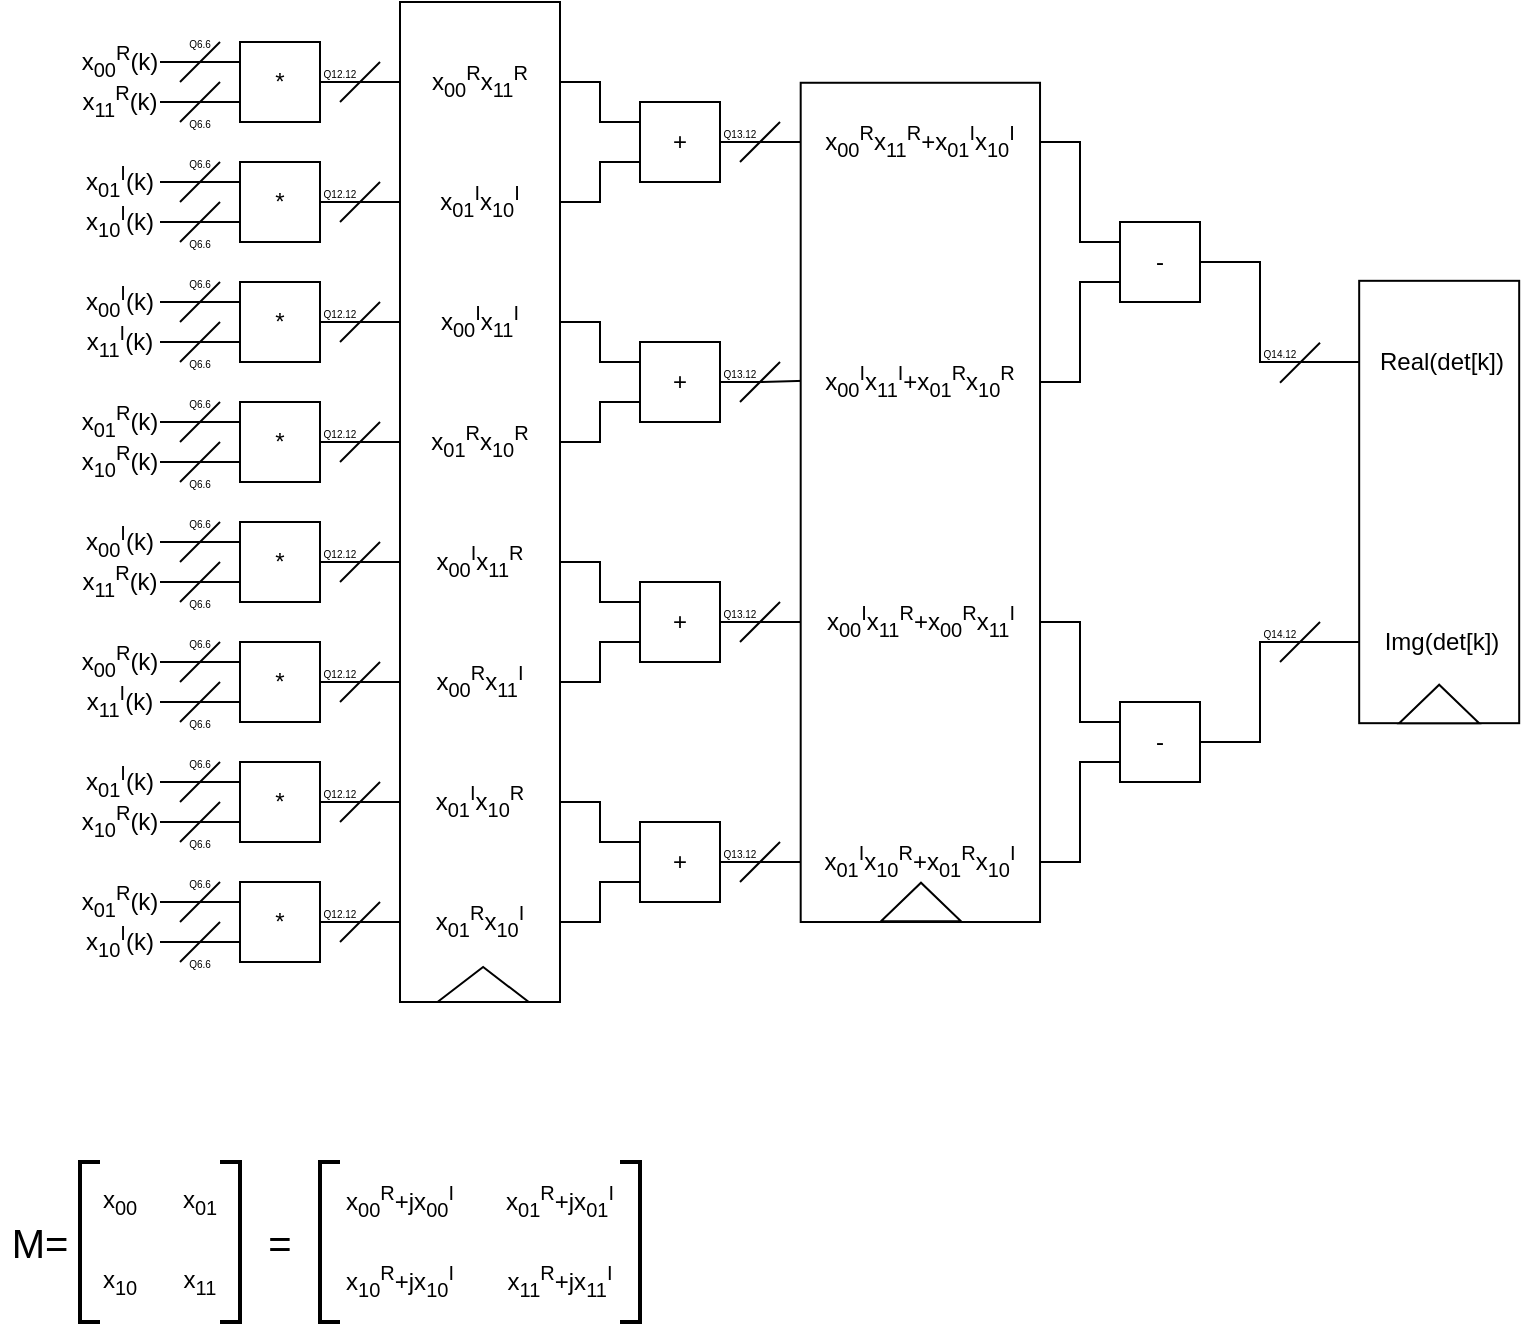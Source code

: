 <mxfile version="24.7.17">
  <diagram name="Page-1" id="VPvtaMNpJZhvRJrZJaOK">
    <mxGraphModel dx="493" dy="278" grid="1" gridSize="10" guides="1" tooltips="1" connect="1" arrows="1" fold="1" page="1" pageScale="1" pageWidth="850" pageHeight="1100" math="0" shadow="0">
      <root>
        <mxCell id="0" />
        <mxCell id="1" parent="0" />
        <mxCell id="rDomsemBt22BLF_l0Lk8-1" value="" style="rounded=0;whiteSpace=wrap;html=1;rotation=90;" vertex="1" parent="1">
          <mxGeometry x="110" y="270" width="500" height="80" as="geometry" />
        </mxCell>
        <mxCell id="rDomsemBt22BLF_l0Lk8-19" style="edgeStyle=orthogonalEdgeStyle;rounded=0;orthogonalLoop=1;jettySize=auto;html=1;endArrow=none;endFill=0;" edge="1" parent="1" source="rDomsemBt22BLF_l0Lk8-2">
          <mxGeometry relative="1" as="geometry">
            <mxPoint x="320" y="100" as="targetPoint" />
          </mxGeometry>
        </mxCell>
        <mxCell id="rDomsemBt22BLF_l0Lk8-2" value="*" style="rounded=0;whiteSpace=wrap;html=1;" vertex="1" parent="1">
          <mxGeometry x="240" y="80" width="40" height="40" as="geometry" />
        </mxCell>
        <mxCell id="rDomsemBt22BLF_l0Lk8-17" style="edgeStyle=orthogonalEdgeStyle;rounded=0;orthogonalLoop=1;jettySize=auto;html=1;endArrow=none;endFill=0;" edge="1" parent="1" source="rDomsemBt22BLF_l0Lk8-3">
          <mxGeometry relative="1" as="geometry">
            <mxPoint x="320" y="160" as="targetPoint" />
          </mxGeometry>
        </mxCell>
        <mxCell id="rDomsemBt22BLF_l0Lk8-3" value="*" style="rounded=0;whiteSpace=wrap;html=1;" vertex="1" parent="1">
          <mxGeometry x="240" y="140" width="40" height="40" as="geometry" />
        </mxCell>
        <mxCell id="rDomsemBt22BLF_l0Lk8-4" value="*" style="rounded=0;whiteSpace=wrap;html=1;" vertex="1" parent="1">
          <mxGeometry x="240" y="200" width="40" height="40" as="geometry" />
        </mxCell>
        <mxCell id="rDomsemBt22BLF_l0Lk8-15" style="edgeStyle=orthogonalEdgeStyle;rounded=0;orthogonalLoop=1;jettySize=auto;html=1;endArrow=none;endFill=0;" edge="1" parent="1" source="rDomsemBt22BLF_l0Lk8-5">
          <mxGeometry relative="1" as="geometry">
            <mxPoint x="320" y="280" as="targetPoint" />
          </mxGeometry>
        </mxCell>
        <mxCell id="rDomsemBt22BLF_l0Lk8-5" value="*" style="rounded=0;whiteSpace=wrap;html=1;" vertex="1" parent="1">
          <mxGeometry x="240" y="260" width="40" height="40" as="geometry" />
        </mxCell>
        <mxCell id="rDomsemBt22BLF_l0Lk8-14" style="edgeStyle=orthogonalEdgeStyle;rounded=0;orthogonalLoop=1;jettySize=auto;html=1;endArrow=none;endFill=0;" edge="1" parent="1" source="rDomsemBt22BLF_l0Lk8-6">
          <mxGeometry relative="1" as="geometry">
            <mxPoint x="320" y="340" as="targetPoint" />
          </mxGeometry>
        </mxCell>
        <mxCell id="rDomsemBt22BLF_l0Lk8-6" value="*" style="rounded=0;whiteSpace=wrap;html=1;" vertex="1" parent="1">
          <mxGeometry x="240" y="320" width="40" height="40" as="geometry" />
        </mxCell>
        <mxCell id="rDomsemBt22BLF_l0Lk8-13" style="edgeStyle=orthogonalEdgeStyle;rounded=0;orthogonalLoop=1;jettySize=auto;html=1;endArrow=none;endFill=0;" edge="1" parent="1" source="rDomsemBt22BLF_l0Lk8-7">
          <mxGeometry relative="1" as="geometry">
            <mxPoint x="320" y="400" as="targetPoint" />
          </mxGeometry>
        </mxCell>
        <mxCell id="rDomsemBt22BLF_l0Lk8-7" value="*" style="rounded=0;whiteSpace=wrap;html=1;" vertex="1" parent="1">
          <mxGeometry x="240" y="380" width="40" height="40" as="geometry" />
        </mxCell>
        <mxCell id="rDomsemBt22BLF_l0Lk8-12" style="edgeStyle=orthogonalEdgeStyle;rounded=0;orthogonalLoop=1;jettySize=auto;html=1;endArrow=none;endFill=0;" edge="1" parent="1" source="rDomsemBt22BLF_l0Lk8-8">
          <mxGeometry relative="1" as="geometry">
            <mxPoint x="320" y="460" as="targetPoint" />
          </mxGeometry>
        </mxCell>
        <mxCell id="rDomsemBt22BLF_l0Lk8-8" value="*" style="rounded=0;whiteSpace=wrap;html=1;" vertex="1" parent="1">
          <mxGeometry x="240" y="440" width="40" height="40" as="geometry" />
        </mxCell>
        <mxCell id="rDomsemBt22BLF_l0Lk8-11" style="edgeStyle=orthogonalEdgeStyle;rounded=0;orthogonalLoop=1;jettySize=auto;html=1;endArrow=none;endFill=0;" edge="1" parent="1" source="rDomsemBt22BLF_l0Lk8-9">
          <mxGeometry relative="1" as="geometry">
            <mxPoint x="320" y="520" as="targetPoint" />
          </mxGeometry>
        </mxCell>
        <mxCell id="rDomsemBt22BLF_l0Lk8-9" value="*" style="rounded=0;whiteSpace=wrap;html=1;" vertex="1" parent="1">
          <mxGeometry x="240" y="500" width="40" height="40" as="geometry" />
        </mxCell>
        <mxCell id="rDomsemBt22BLF_l0Lk8-10" value="" style="triangle;whiteSpace=wrap;html=1;rotation=-90;" vertex="1" parent="1">
          <mxGeometry x="352.81" y="528.45" width="17.5" height="45.62" as="geometry" />
        </mxCell>
        <mxCell id="rDomsemBt22BLF_l0Lk8-16" style="edgeStyle=orthogonalEdgeStyle;rounded=0;orthogonalLoop=1;jettySize=auto;html=1;endArrow=none;endFill=0;" edge="1" parent="1" source="rDomsemBt22BLF_l0Lk8-4">
          <mxGeometry relative="1" as="geometry">
            <mxPoint x="320" y="220" as="targetPoint" />
          </mxGeometry>
        </mxCell>
        <mxCell id="rDomsemBt22BLF_l0Lk8-20" value="&lt;font style=&quot;font-size: 20px;&quot;&gt;M=&lt;/font&gt;" style="text;html=1;align=center;verticalAlign=middle;whiteSpace=wrap;rounded=0;" vertex="1" parent="1">
          <mxGeometry x="120" y="660" width="40" height="40" as="geometry" />
        </mxCell>
        <mxCell id="rDomsemBt22BLF_l0Lk8-21" value="" style="strokeWidth=2;html=1;shape=mxgraph.flowchart.annotation_1;align=left;pointerEvents=1;" vertex="1" parent="1">
          <mxGeometry x="160" y="640" width="10" height="80" as="geometry" />
        </mxCell>
        <mxCell id="rDomsemBt22BLF_l0Lk8-23" value="" style="strokeWidth=2;html=1;shape=mxgraph.flowchart.annotation_1;align=left;pointerEvents=1;rotation=-180;" vertex="1" parent="1">
          <mxGeometry x="230" y="640" width="10" height="80" as="geometry" />
        </mxCell>
        <mxCell id="rDomsemBt22BLF_l0Lk8-24" value="x&lt;sub&gt;00&lt;/sub&gt;" style="text;html=1;align=center;verticalAlign=middle;whiteSpace=wrap;rounded=0;" vertex="1" parent="1">
          <mxGeometry x="160" y="640" width="40" height="40" as="geometry" />
        </mxCell>
        <mxCell id="rDomsemBt22BLF_l0Lk8-25" value="x&lt;sub&gt;01&lt;/sub&gt;" style="text;html=1;align=center;verticalAlign=middle;whiteSpace=wrap;rounded=0;" vertex="1" parent="1">
          <mxGeometry x="200" y="640" width="40" height="40" as="geometry" />
        </mxCell>
        <mxCell id="rDomsemBt22BLF_l0Lk8-26" value="x&lt;sub&gt;10&lt;/sub&gt;" style="text;html=1;align=center;verticalAlign=middle;whiteSpace=wrap;rounded=0;" vertex="1" parent="1">
          <mxGeometry x="160" y="680" width="40" height="40" as="geometry" />
        </mxCell>
        <mxCell id="rDomsemBt22BLF_l0Lk8-27" value="x&lt;sub&gt;11&lt;/sub&gt;" style="text;html=1;align=center;verticalAlign=middle;whiteSpace=wrap;rounded=0;" vertex="1" parent="1">
          <mxGeometry x="200" y="680" width="40" height="40" as="geometry" />
        </mxCell>
        <mxCell id="rDomsemBt22BLF_l0Lk8-28" value="&lt;font style=&quot;font-size: 20px;&quot;&gt;=&lt;/font&gt;" style="text;html=1;align=center;verticalAlign=middle;whiteSpace=wrap;rounded=0;" vertex="1" parent="1">
          <mxGeometry x="240" y="660" width="40" height="40" as="geometry" />
        </mxCell>
        <mxCell id="rDomsemBt22BLF_l0Lk8-29" value="" style="strokeWidth=2;html=1;shape=mxgraph.flowchart.annotation_1;align=left;pointerEvents=1;" vertex="1" parent="1">
          <mxGeometry x="280" y="640" width="10" height="80" as="geometry" />
        </mxCell>
        <mxCell id="rDomsemBt22BLF_l0Lk8-30" value="x&lt;sub&gt;00&lt;/sub&gt;&lt;sup&gt;R&lt;/sup&gt;+jx&lt;sub&gt;00&lt;/sub&gt;&lt;sup&gt;I&lt;/sup&gt;" style="text;html=1;align=center;verticalAlign=middle;whiteSpace=wrap;rounded=0;" vertex="1" parent="1">
          <mxGeometry x="280" y="640" width="80" height="40" as="geometry" />
        </mxCell>
        <mxCell id="rDomsemBt22BLF_l0Lk8-31" value="x&lt;sub&gt;10&lt;/sub&gt;&lt;sup&gt;R&lt;/sup&gt;+jx&lt;sub&gt;10&lt;/sub&gt;&lt;sup&gt;I&lt;/sup&gt;" style="text;html=1;align=center;verticalAlign=middle;whiteSpace=wrap;rounded=0;" vertex="1" parent="1">
          <mxGeometry x="280" y="680" width="80" height="40" as="geometry" />
        </mxCell>
        <mxCell id="rDomsemBt22BLF_l0Lk8-32" value="&lt;div&gt;x&lt;sub&gt;01&lt;/sub&gt;&lt;sup&gt;R&lt;/sup&gt;+jx&lt;sub&gt;01&lt;/sub&gt;&lt;sup&gt;I&lt;/sup&gt;&lt;/div&gt;" style="text;html=1;align=center;verticalAlign=middle;whiteSpace=wrap;rounded=0;" vertex="1" parent="1">
          <mxGeometry x="360" y="640" width="80" height="40" as="geometry" />
        </mxCell>
        <mxCell id="rDomsemBt22BLF_l0Lk8-33" value="x&lt;sub&gt;11&lt;/sub&gt;&lt;sup&gt;R&lt;/sup&gt;+jx&lt;sub&gt;11&lt;/sub&gt;&lt;sup&gt;I&lt;/sup&gt;" style="text;html=1;align=center;verticalAlign=middle;whiteSpace=wrap;rounded=0;" vertex="1" parent="1">
          <mxGeometry x="360" y="680" width="80" height="40" as="geometry" />
        </mxCell>
        <mxCell id="rDomsemBt22BLF_l0Lk8-34" value="" style="strokeWidth=2;html=1;shape=mxgraph.flowchart.annotation_1;align=left;pointerEvents=1;rotation=-180;" vertex="1" parent="1">
          <mxGeometry x="430" y="640" width="10" height="80" as="geometry" />
        </mxCell>
        <mxCell id="rDomsemBt22BLF_l0Lk8-41" style="edgeStyle=orthogonalEdgeStyle;rounded=0;orthogonalLoop=1;jettySize=auto;html=1;entryX=0;entryY=0.25;entryDx=0;entryDy=0;endArrow=none;endFill=0;" edge="1" parent="1" source="rDomsemBt22BLF_l0Lk8-37" target="rDomsemBt22BLF_l0Lk8-2">
          <mxGeometry relative="1" as="geometry" />
        </mxCell>
        <mxCell id="rDomsemBt22BLF_l0Lk8-37" value="x&lt;sub&gt;00&lt;/sub&gt;&lt;sup&gt;R&lt;/sup&gt;(k)" style="text;html=1;align=center;verticalAlign=middle;whiteSpace=wrap;rounded=0;" vertex="1" parent="1">
          <mxGeometry x="160" y="80" width="40" height="20" as="geometry" />
        </mxCell>
        <mxCell id="rDomsemBt22BLF_l0Lk8-43" style="edgeStyle=orthogonalEdgeStyle;rounded=0;orthogonalLoop=1;jettySize=auto;html=1;entryX=0;entryY=0.25;entryDx=0;entryDy=0;endArrow=none;endFill=0;" edge="1" parent="1" source="rDomsemBt22BLF_l0Lk8-38" target="rDomsemBt22BLF_l0Lk8-3">
          <mxGeometry relative="1" as="geometry" />
        </mxCell>
        <mxCell id="rDomsemBt22BLF_l0Lk8-38" value="x&lt;sub&gt;01&lt;/sub&gt;&lt;sup&gt;I&lt;/sup&gt;(k)" style="text;html=1;align=center;verticalAlign=middle;whiteSpace=wrap;rounded=0;" vertex="1" parent="1">
          <mxGeometry x="160" y="140" width="40" height="20" as="geometry" />
        </mxCell>
        <mxCell id="rDomsemBt22BLF_l0Lk8-42" style="edgeStyle=orthogonalEdgeStyle;rounded=0;orthogonalLoop=1;jettySize=auto;html=1;entryX=0;entryY=0.75;entryDx=0;entryDy=0;endArrow=none;endFill=0;" edge="1" parent="1" source="rDomsemBt22BLF_l0Lk8-39" target="rDomsemBt22BLF_l0Lk8-2">
          <mxGeometry relative="1" as="geometry" />
        </mxCell>
        <mxCell id="rDomsemBt22BLF_l0Lk8-39" value="x&lt;sub&gt;11&lt;/sub&gt;&lt;sup&gt;R&lt;/sup&gt;(k)" style="text;html=1;align=center;verticalAlign=middle;whiteSpace=wrap;rounded=0;" vertex="1" parent="1">
          <mxGeometry x="160" y="100" width="40" height="20" as="geometry" />
        </mxCell>
        <mxCell id="rDomsemBt22BLF_l0Lk8-44" style="edgeStyle=orthogonalEdgeStyle;rounded=0;orthogonalLoop=1;jettySize=auto;html=1;entryX=0;entryY=0.75;entryDx=0;entryDy=0;endArrow=none;endFill=0;" edge="1" parent="1" source="rDomsemBt22BLF_l0Lk8-40" target="rDomsemBt22BLF_l0Lk8-3">
          <mxGeometry relative="1" as="geometry" />
        </mxCell>
        <mxCell id="rDomsemBt22BLF_l0Lk8-40" value="x&lt;sub&gt;10&lt;/sub&gt;&lt;sup&gt;I&lt;/sup&gt;(k)" style="text;html=1;align=center;verticalAlign=middle;whiteSpace=wrap;rounded=0;" vertex="1" parent="1">
          <mxGeometry x="160" y="160" width="40" height="20" as="geometry" />
        </mxCell>
        <mxCell id="rDomsemBt22BLF_l0Lk8-57" style="edgeStyle=orthogonalEdgeStyle;rounded=0;orthogonalLoop=1;jettySize=auto;html=1;entryX=0;entryY=0.25;entryDx=0;entryDy=0;endArrow=none;endFill=0;" edge="1" parent="1" source="rDomsemBt22BLF_l0Lk8-45" target="rDomsemBt22BLF_l0Lk8-4">
          <mxGeometry relative="1" as="geometry" />
        </mxCell>
        <mxCell id="rDomsemBt22BLF_l0Lk8-45" value="x&lt;sub&gt;00&lt;/sub&gt;&lt;sup&gt;I&lt;/sup&gt;(k)" style="text;html=1;align=center;verticalAlign=middle;whiteSpace=wrap;rounded=0;" vertex="1" parent="1">
          <mxGeometry x="160" y="200" width="40" height="20" as="geometry" />
        </mxCell>
        <mxCell id="rDomsemBt22BLF_l0Lk8-58" style="edgeStyle=orthogonalEdgeStyle;rounded=0;orthogonalLoop=1;jettySize=auto;html=1;entryX=0;entryY=0.75;entryDx=0;entryDy=0;endArrow=none;endFill=0;" edge="1" parent="1" source="rDomsemBt22BLF_l0Lk8-46" target="rDomsemBt22BLF_l0Lk8-4">
          <mxGeometry relative="1" as="geometry" />
        </mxCell>
        <mxCell id="rDomsemBt22BLF_l0Lk8-46" value="x&lt;sub&gt;11&lt;/sub&gt;&lt;sup&gt;I&lt;/sup&gt;(k)" style="text;html=1;align=center;verticalAlign=middle;whiteSpace=wrap;rounded=0;" vertex="1" parent="1">
          <mxGeometry x="160" y="220" width="40" height="20" as="geometry" />
        </mxCell>
        <mxCell id="rDomsemBt22BLF_l0Lk8-59" style="edgeStyle=orthogonalEdgeStyle;rounded=0;orthogonalLoop=1;jettySize=auto;html=1;entryX=0;entryY=0.25;entryDx=0;entryDy=0;endArrow=none;endFill=0;" edge="1" parent="1" source="rDomsemBt22BLF_l0Lk8-47" target="rDomsemBt22BLF_l0Lk8-5">
          <mxGeometry relative="1" as="geometry" />
        </mxCell>
        <mxCell id="rDomsemBt22BLF_l0Lk8-47" value="x&lt;sub&gt;01&lt;/sub&gt;&lt;sup&gt;R&lt;/sup&gt;(k)" style="text;html=1;align=center;verticalAlign=middle;whiteSpace=wrap;rounded=0;" vertex="1" parent="1">
          <mxGeometry x="160" y="260" width="40" height="20" as="geometry" />
        </mxCell>
        <mxCell id="rDomsemBt22BLF_l0Lk8-60" style="edgeStyle=orthogonalEdgeStyle;rounded=0;orthogonalLoop=1;jettySize=auto;html=1;entryX=0;entryY=0.75;entryDx=0;entryDy=0;endArrow=none;endFill=0;" edge="1" parent="1" source="rDomsemBt22BLF_l0Lk8-48" target="rDomsemBt22BLF_l0Lk8-5">
          <mxGeometry relative="1" as="geometry" />
        </mxCell>
        <mxCell id="rDomsemBt22BLF_l0Lk8-48" value="x&lt;sub&gt;10&lt;/sub&gt;&lt;sup&gt;R&lt;/sup&gt;(k)" style="text;html=1;align=center;verticalAlign=middle;whiteSpace=wrap;rounded=0;" vertex="1" parent="1">
          <mxGeometry x="160" y="280" width="40" height="20" as="geometry" />
        </mxCell>
        <mxCell id="rDomsemBt22BLF_l0Lk8-61" style="edgeStyle=orthogonalEdgeStyle;rounded=0;orthogonalLoop=1;jettySize=auto;html=1;entryX=0;entryY=0.25;entryDx=0;entryDy=0;endArrow=none;endFill=0;" edge="1" parent="1" source="rDomsemBt22BLF_l0Lk8-49" target="rDomsemBt22BLF_l0Lk8-6">
          <mxGeometry relative="1" as="geometry" />
        </mxCell>
        <mxCell id="rDomsemBt22BLF_l0Lk8-49" value="x&lt;sub&gt;00&lt;/sub&gt;&lt;sup&gt;I&lt;/sup&gt;(k)" style="text;html=1;align=center;verticalAlign=middle;whiteSpace=wrap;rounded=0;" vertex="1" parent="1">
          <mxGeometry x="160" y="320" width="40" height="20" as="geometry" />
        </mxCell>
        <mxCell id="rDomsemBt22BLF_l0Lk8-63" style="edgeStyle=orthogonalEdgeStyle;rounded=0;orthogonalLoop=1;jettySize=auto;html=1;entryX=0;entryY=0.25;entryDx=0;entryDy=0;endArrow=none;endFill=0;" edge="1" parent="1" source="rDomsemBt22BLF_l0Lk8-50" target="rDomsemBt22BLF_l0Lk8-7">
          <mxGeometry relative="1" as="geometry" />
        </mxCell>
        <mxCell id="rDomsemBt22BLF_l0Lk8-50" value="x&lt;sub&gt;00&lt;/sub&gt;&lt;sup&gt;R&lt;/sup&gt;(k)" style="text;html=1;align=center;verticalAlign=middle;whiteSpace=wrap;rounded=0;" vertex="1" parent="1">
          <mxGeometry x="160" y="380" width="40" height="20" as="geometry" />
        </mxCell>
        <mxCell id="rDomsemBt22BLF_l0Lk8-62" style="edgeStyle=orthogonalEdgeStyle;rounded=0;orthogonalLoop=1;jettySize=auto;html=1;entryX=0;entryY=0.75;entryDx=0;entryDy=0;endArrow=none;endFill=0;" edge="1" parent="1" source="rDomsemBt22BLF_l0Lk8-51" target="rDomsemBt22BLF_l0Lk8-6">
          <mxGeometry relative="1" as="geometry" />
        </mxCell>
        <mxCell id="rDomsemBt22BLF_l0Lk8-51" value="x&lt;sub&gt;11&lt;/sub&gt;&lt;sup&gt;R&lt;/sup&gt;(k)" style="text;html=1;align=center;verticalAlign=middle;whiteSpace=wrap;rounded=0;" vertex="1" parent="1">
          <mxGeometry x="160" y="340" width="40" height="20" as="geometry" />
        </mxCell>
        <mxCell id="rDomsemBt22BLF_l0Lk8-64" style="edgeStyle=orthogonalEdgeStyle;rounded=0;orthogonalLoop=1;jettySize=auto;html=1;entryX=0;entryY=0.75;entryDx=0;entryDy=0;endArrow=none;endFill=0;" edge="1" parent="1" source="rDomsemBt22BLF_l0Lk8-52" target="rDomsemBt22BLF_l0Lk8-7">
          <mxGeometry relative="1" as="geometry" />
        </mxCell>
        <mxCell id="rDomsemBt22BLF_l0Lk8-52" value="x&lt;sub&gt;11&lt;/sub&gt;&lt;sup&gt;I&lt;/sup&gt;(k)" style="text;html=1;align=center;verticalAlign=middle;whiteSpace=wrap;rounded=0;" vertex="1" parent="1">
          <mxGeometry x="160" y="400" width="40" height="20" as="geometry" />
        </mxCell>
        <mxCell id="rDomsemBt22BLF_l0Lk8-66" style="edgeStyle=orthogonalEdgeStyle;rounded=0;orthogonalLoop=1;jettySize=auto;html=1;entryX=0;entryY=0.25;entryDx=0;entryDy=0;endArrow=none;endFill=0;" edge="1" parent="1" source="rDomsemBt22BLF_l0Lk8-53" target="rDomsemBt22BLF_l0Lk8-8">
          <mxGeometry relative="1" as="geometry" />
        </mxCell>
        <mxCell id="rDomsemBt22BLF_l0Lk8-53" value="x&lt;sub&gt;01&lt;/sub&gt;&lt;sup&gt;I&lt;/sup&gt;(k)" style="text;html=1;align=center;verticalAlign=middle;whiteSpace=wrap;rounded=0;" vertex="1" parent="1">
          <mxGeometry x="160" y="440" width="40" height="20" as="geometry" />
        </mxCell>
        <mxCell id="rDomsemBt22BLF_l0Lk8-67" style="edgeStyle=orthogonalEdgeStyle;rounded=0;orthogonalLoop=1;jettySize=auto;html=1;entryX=0;entryY=0.75;entryDx=0;entryDy=0;endArrow=none;endFill=0;" edge="1" parent="1" source="rDomsemBt22BLF_l0Lk8-54" target="rDomsemBt22BLF_l0Lk8-8">
          <mxGeometry relative="1" as="geometry" />
        </mxCell>
        <mxCell id="rDomsemBt22BLF_l0Lk8-54" value="x&lt;sub&gt;10&lt;/sub&gt;&lt;sup&gt;R&lt;/sup&gt;(k)" style="text;html=1;align=center;verticalAlign=middle;whiteSpace=wrap;rounded=0;" vertex="1" parent="1">
          <mxGeometry x="160" y="460" width="40" height="20" as="geometry" />
        </mxCell>
        <mxCell id="rDomsemBt22BLF_l0Lk8-68" style="edgeStyle=orthogonalEdgeStyle;rounded=0;orthogonalLoop=1;jettySize=auto;html=1;entryX=0;entryY=0.25;entryDx=0;entryDy=0;endArrow=none;endFill=0;" edge="1" parent="1" source="rDomsemBt22BLF_l0Lk8-55" target="rDomsemBt22BLF_l0Lk8-9">
          <mxGeometry relative="1" as="geometry" />
        </mxCell>
        <mxCell id="rDomsemBt22BLF_l0Lk8-55" value="x&lt;sub&gt;01&lt;/sub&gt;&lt;sup&gt;R&lt;/sup&gt;(k)" style="text;html=1;align=center;verticalAlign=middle;whiteSpace=wrap;rounded=0;" vertex="1" parent="1">
          <mxGeometry x="160" y="500" width="40" height="20" as="geometry" />
        </mxCell>
        <mxCell id="rDomsemBt22BLF_l0Lk8-69" style="edgeStyle=orthogonalEdgeStyle;rounded=0;orthogonalLoop=1;jettySize=auto;html=1;entryX=0;entryY=0.75;entryDx=0;entryDy=0;endArrow=none;endFill=0;" edge="1" parent="1" source="rDomsemBt22BLF_l0Lk8-56" target="rDomsemBt22BLF_l0Lk8-9">
          <mxGeometry relative="1" as="geometry" />
        </mxCell>
        <mxCell id="rDomsemBt22BLF_l0Lk8-56" value="x&lt;sub&gt;10&lt;/sub&gt;&lt;sup&gt;I&lt;/sup&gt;(k)" style="text;html=1;align=center;verticalAlign=middle;whiteSpace=wrap;rounded=0;" vertex="1" parent="1">
          <mxGeometry x="160" y="520" width="40" height="20" as="geometry" />
        </mxCell>
        <mxCell id="rDomsemBt22BLF_l0Lk8-73" value="" style="endArrow=none;html=1;rounded=0;" edge="1" parent="1">
          <mxGeometry width="50" height="50" relative="1" as="geometry">
            <mxPoint x="210" y="100" as="sourcePoint" />
            <mxPoint x="230" y="80" as="targetPoint" />
          </mxGeometry>
        </mxCell>
        <mxCell id="rDomsemBt22BLF_l0Lk8-74" value="" style="endArrow=none;html=1;rounded=0;" edge="1" parent="1">
          <mxGeometry width="50" height="50" relative="1" as="geometry">
            <mxPoint x="210" y="120" as="sourcePoint" />
            <mxPoint x="230" y="100" as="targetPoint" />
          </mxGeometry>
        </mxCell>
        <mxCell id="rDomsemBt22BLF_l0Lk8-77" value="Q6.6" style="text;html=1;align=center;verticalAlign=middle;whiteSpace=wrap;rounded=0;fontSize=5;" vertex="1" parent="1">
          <mxGeometry x="210" y="70" width="20" height="20" as="geometry" />
        </mxCell>
        <mxCell id="rDomsemBt22BLF_l0Lk8-78" value="Q6.6" style="text;html=1;align=center;verticalAlign=middle;whiteSpace=wrap;rounded=0;fontSize=5;" vertex="1" parent="1">
          <mxGeometry x="210" y="110" width="20" height="20" as="geometry" />
        </mxCell>
        <mxCell id="rDomsemBt22BLF_l0Lk8-79" value="" style="endArrow=none;html=1;rounded=0;" edge="1" parent="1">
          <mxGeometry width="50" height="50" relative="1" as="geometry">
            <mxPoint x="210" y="160" as="sourcePoint" />
            <mxPoint x="230" y="140" as="targetPoint" />
          </mxGeometry>
        </mxCell>
        <mxCell id="rDomsemBt22BLF_l0Lk8-80" value="" style="endArrow=none;html=1;rounded=0;" edge="1" parent="1">
          <mxGeometry width="50" height="50" relative="1" as="geometry">
            <mxPoint x="210" y="180" as="sourcePoint" />
            <mxPoint x="230" y="160" as="targetPoint" />
          </mxGeometry>
        </mxCell>
        <mxCell id="rDomsemBt22BLF_l0Lk8-81" value="Q6.6" style="text;html=1;align=center;verticalAlign=middle;whiteSpace=wrap;rounded=0;fontSize=5;" vertex="1" parent="1">
          <mxGeometry x="210" y="130" width="20" height="20" as="geometry" />
        </mxCell>
        <mxCell id="rDomsemBt22BLF_l0Lk8-82" value="Q6.6" style="text;html=1;align=center;verticalAlign=middle;whiteSpace=wrap;rounded=0;fontSize=5;" vertex="1" parent="1">
          <mxGeometry x="210" y="170" width="20" height="20" as="geometry" />
        </mxCell>
        <mxCell id="rDomsemBt22BLF_l0Lk8-83" value="" style="endArrow=none;html=1;rounded=0;" edge="1" parent="1">
          <mxGeometry width="50" height="50" relative="1" as="geometry">
            <mxPoint x="210" y="220" as="sourcePoint" />
            <mxPoint x="230" y="200" as="targetPoint" />
          </mxGeometry>
        </mxCell>
        <mxCell id="rDomsemBt22BLF_l0Lk8-84" value="" style="endArrow=none;html=1;rounded=0;" edge="1" parent="1">
          <mxGeometry width="50" height="50" relative="1" as="geometry">
            <mxPoint x="210" y="240" as="sourcePoint" />
            <mxPoint x="230" y="220" as="targetPoint" />
          </mxGeometry>
        </mxCell>
        <mxCell id="rDomsemBt22BLF_l0Lk8-85" value="Q6.6" style="text;html=1;align=center;verticalAlign=middle;whiteSpace=wrap;rounded=0;fontSize=5;" vertex="1" parent="1">
          <mxGeometry x="210" y="190" width="20" height="20" as="geometry" />
        </mxCell>
        <mxCell id="rDomsemBt22BLF_l0Lk8-86" value="Q6.6" style="text;html=1;align=center;verticalAlign=middle;whiteSpace=wrap;rounded=0;fontSize=5;" vertex="1" parent="1">
          <mxGeometry x="210" y="230" width="20" height="20" as="geometry" />
        </mxCell>
        <mxCell id="rDomsemBt22BLF_l0Lk8-87" value="" style="endArrow=none;html=1;rounded=0;" edge="1" parent="1">
          <mxGeometry width="50" height="50" relative="1" as="geometry">
            <mxPoint x="210" y="280" as="sourcePoint" />
            <mxPoint x="230" y="260" as="targetPoint" />
          </mxGeometry>
        </mxCell>
        <mxCell id="rDomsemBt22BLF_l0Lk8-88" value="" style="endArrow=none;html=1;rounded=0;" edge="1" parent="1">
          <mxGeometry width="50" height="50" relative="1" as="geometry">
            <mxPoint x="210" y="300" as="sourcePoint" />
            <mxPoint x="230" y="280" as="targetPoint" />
          </mxGeometry>
        </mxCell>
        <mxCell id="rDomsemBt22BLF_l0Lk8-89" value="Q6.6" style="text;html=1;align=center;verticalAlign=middle;whiteSpace=wrap;rounded=0;fontSize=5;" vertex="1" parent="1">
          <mxGeometry x="210" y="250" width="20" height="20" as="geometry" />
        </mxCell>
        <mxCell id="rDomsemBt22BLF_l0Lk8-90" value="Q6.6" style="text;html=1;align=center;verticalAlign=middle;whiteSpace=wrap;rounded=0;fontSize=5;" vertex="1" parent="1">
          <mxGeometry x="210" y="290" width="20" height="20" as="geometry" />
        </mxCell>
        <mxCell id="rDomsemBt22BLF_l0Lk8-91" value="" style="endArrow=none;html=1;rounded=0;" edge="1" parent="1">
          <mxGeometry width="50" height="50" relative="1" as="geometry">
            <mxPoint x="210" y="340" as="sourcePoint" />
            <mxPoint x="230" y="320" as="targetPoint" />
          </mxGeometry>
        </mxCell>
        <mxCell id="rDomsemBt22BLF_l0Lk8-92" value="" style="endArrow=none;html=1;rounded=0;" edge="1" parent="1">
          <mxGeometry width="50" height="50" relative="1" as="geometry">
            <mxPoint x="210" y="360" as="sourcePoint" />
            <mxPoint x="230" y="340" as="targetPoint" />
          </mxGeometry>
        </mxCell>
        <mxCell id="rDomsemBt22BLF_l0Lk8-93" value="Q6.6" style="text;html=1;align=center;verticalAlign=middle;whiteSpace=wrap;rounded=0;fontSize=5;" vertex="1" parent="1">
          <mxGeometry x="210" y="310" width="20" height="20" as="geometry" />
        </mxCell>
        <mxCell id="rDomsemBt22BLF_l0Lk8-94" value="Q6.6" style="text;html=1;align=center;verticalAlign=middle;whiteSpace=wrap;rounded=0;fontSize=5;" vertex="1" parent="1">
          <mxGeometry x="210" y="350" width="20" height="20" as="geometry" />
        </mxCell>
        <mxCell id="rDomsemBt22BLF_l0Lk8-95" value="" style="endArrow=none;html=1;rounded=0;" edge="1" parent="1">
          <mxGeometry width="50" height="50" relative="1" as="geometry">
            <mxPoint x="210" y="400" as="sourcePoint" />
            <mxPoint x="230" y="380" as="targetPoint" />
          </mxGeometry>
        </mxCell>
        <mxCell id="rDomsemBt22BLF_l0Lk8-96" value="" style="endArrow=none;html=1;rounded=0;" edge="1" parent="1">
          <mxGeometry width="50" height="50" relative="1" as="geometry">
            <mxPoint x="210" y="420" as="sourcePoint" />
            <mxPoint x="230" y="400" as="targetPoint" />
          </mxGeometry>
        </mxCell>
        <mxCell id="rDomsemBt22BLF_l0Lk8-97" value="Q6.6" style="text;html=1;align=center;verticalAlign=middle;whiteSpace=wrap;rounded=0;fontSize=5;" vertex="1" parent="1">
          <mxGeometry x="210" y="370" width="20" height="20" as="geometry" />
        </mxCell>
        <mxCell id="rDomsemBt22BLF_l0Lk8-98" value="Q6.6" style="text;html=1;align=center;verticalAlign=middle;whiteSpace=wrap;rounded=0;fontSize=5;" vertex="1" parent="1">
          <mxGeometry x="210" y="410" width="20" height="20" as="geometry" />
        </mxCell>
        <mxCell id="rDomsemBt22BLF_l0Lk8-99" value="" style="endArrow=none;html=1;rounded=0;" edge="1" parent="1">
          <mxGeometry width="50" height="50" relative="1" as="geometry">
            <mxPoint x="210" y="460" as="sourcePoint" />
            <mxPoint x="230" y="440" as="targetPoint" />
          </mxGeometry>
        </mxCell>
        <mxCell id="rDomsemBt22BLF_l0Lk8-100" value="" style="endArrow=none;html=1;rounded=0;" edge="1" parent="1">
          <mxGeometry width="50" height="50" relative="1" as="geometry">
            <mxPoint x="210" y="480" as="sourcePoint" />
            <mxPoint x="230" y="460" as="targetPoint" />
          </mxGeometry>
        </mxCell>
        <mxCell id="rDomsemBt22BLF_l0Lk8-101" value="Q6.6" style="text;html=1;align=center;verticalAlign=middle;whiteSpace=wrap;rounded=0;fontSize=5;" vertex="1" parent="1">
          <mxGeometry x="210" y="430" width="20" height="20" as="geometry" />
        </mxCell>
        <mxCell id="rDomsemBt22BLF_l0Lk8-102" value="Q6.6" style="text;html=1;align=center;verticalAlign=middle;whiteSpace=wrap;rounded=0;fontSize=5;" vertex="1" parent="1">
          <mxGeometry x="210" y="470" width="20" height="20" as="geometry" />
        </mxCell>
        <mxCell id="rDomsemBt22BLF_l0Lk8-103" value="" style="endArrow=none;html=1;rounded=0;" edge="1" parent="1">
          <mxGeometry width="50" height="50" relative="1" as="geometry">
            <mxPoint x="210" y="520" as="sourcePoint" />
            <mxPoint x="230" y="500" as="targetPoint" />
          </mxGeometry>
        </mxCell>
        <mxCell id="rDomsemBt22BLF_l0Lk8-104" value="" style="endArrow=none;html=1;rounded=0;" edge="1" parent="1">
          <mxGeometry width="50" height="50" relative="1" as="geometry">
            <mxPoint x="210" y="540" as="sourcePoint" />
            <mxPoint x="230" y="520" as="targetPoint" />
          </mxGeometry>
        </mxCell>
        <mxCell id="rDomsemBt22BLF_l0Lk8-105" value="Q6.6" style="text;html=1;align=center;verticalAlign=middle;whiteSpace=wrap;rounded=0;fontSize=5;" vertex="1" parent="1">
          <mxGeometry x="210" y="490" width="20" height="20" as="geometry" />
        </mxCell>
        <mxCell id="rDomsemBt22BLF_l0Lk8-106" value="Q6.6" style="text;html=1;align=center;verticalAlign=middle;whiteSpace=wrap;rounded=0;fontSize=5;" vertex="1" parent="1">
          <mxGeometry x="210" y="530" width="20" height="20" as="geometry" />
        </mxCell>
        <mxCell id="rDomsemBt22BLF_l0Lk8-107" value="" style="endArrow=none;html=1;rounded=0;" edge="1" parent="1">
          <mxGeometry width="50" height="50" relative="1" as="geometry">
            <mxPoint x="290" y="110" as="sourcePoint" />
            <mxPoint x="310" y="90" as="targetPoint" />
          </mxGeometry>
        </mxCell>
        <mxCell id="rDomsemBt22BLF_l0Lk8-108" value="Q12.12" style="text;html=1;align=center;verticalAlign=middle;whiteSpace=wrap;rounded=0;fontSize=5;" vertex="1" parent="1">
          <mxGeometry x="280" y="90" width="20" height="10" as="geometry" />
        </mxCell>
        <mxCell id="rDomsemBt22BLF_l0Lk8-110" value="" style="endArrow=none;html=1;rounded=0;" edge="1" parent="1">
          <mxGeometry width="50" height="50" relative="1" as="geometry">
            <mxPoint x="290" y="170" as="sourcePoint" />
            <mxPoint x="310" y="150" as="targetPoint" />
          </mxGeometry>
        </mxCell>
        <mxCell id="rDomsemBt22BLF_l0Lk8-111" value="Q12.12" style="text;html=1;align=center;verticalAlign=middle;whiteSpace=wrap;rounded=0;fontSize=5;" vertex="1" parent="1">
          <mxGeometry x="280" y="150" width="20" height="10" as="geometry" />
        </mxCell>
        <mxCell id="rDomsemBt22BLF_l0Lk8-112" value="" style="endArrow=none;html=1;rounded=0;" edge="1" parent="1">
          <mxGeometry width="50" height="50" relative="1" as="geometry">
            <mxPoint x="290" y="230" as="sourcePoint" />
            <mxPoint x="310" y="210" as="targetPoint" />
          </mxGeometry>
        </mxCell>
        <mxCell id="rDomsemBt22BLF_l0Lk8-113" value="Q12.12" style="text;html=1;align=center;verticalAlign=middle;whiteSpace=wrap;rounded=0;fontSize=5;" vertex="1" parent="1">
          <mxGeometry x="280" y="210" width="20" height="10" as="geometry" />
        </mxCell>
        <mxCell id="rDomsemBt22BLF_l0Lk8-114" value="" style="endArrow=none;html=1;rounded=0;" edge="1" parent="1">
          <mxGeometry width="50" height="50" relative="1" as="geometry">
            <mxPoint x="290" y="290" as="sourcePoint" />
            <mxPoint x="310" y="270" as="targetPoint" />
          </mxGeometry>
        </mxCell>
        <mxCell id="rDomsemBt22BLF_l0Lk8-115" value="Q12.12" style="text;html=1;align=center;verticalAlign=middle;whiteSpace=wrap;rounded=0;fontSize=5;" vertex="1" parent="1">
          <mxGeometry x="280" y="270" width="20" height="10" as="geometry" />
        </mxCell>
        <mxCell id="rDomsemBt22BLF_l0Lk8-116" value="" style="endArrow=none;html=1;rounded=0;" edge="1" parent="1">
          <mxGeometry width="50" height="50" relative="1" as="geometry">
            <mxPoint x="290" y="350" as="sourcePoint" />
            <mxPoint x="310" y="330" as="targetPoint" />
          </mxGeometry>
        </mxCell>
        <mxCell id="rDomsemBt22BLF_l0Lk8-117" value="Q12.12" style="text;html=1;align=center;verticalAlign=middle;whiteSpace=wrap;rounded=0;fontSize=5;" vertex="1" parent="1">
          <mxGeometry x="280" y="330" width="20" height="10" as="geometry" />
        </mxCell>
        <mxCell id="rDomsemBt22BLF_l0Lk8-118" value="" style="endArrow=none;html=1;rounded=0;" edge="1" parent="1">
          <mxGeometry width="50" height="50" relative="1" as="geometry">
            <mxPoint x="290" y="410" as="sourcePoint" />
            <mxPoint x="310" y="390" as="targetPoint" />
          </mxGeometry>
        </mxCell>
        <mxCell id="rDomsemBt22BLF_l0Lk8-119" value="Q12.12" style="text;html=1;align=center;verticalAlign=middle;whiteSpace=wrap;rounded=0;fontSize=5;" vertex="1" parent="1">
          <mxGeometry x="280" y="390" width="20" height="10" as="geometry" />
        </mxCell>
        <mxCell id="rDomsemBt22BLF_l0Lk8-120" value="" style="endArrow=none;html=1;rounded=0;" edge="1" parent="1">
          <mxGeometry width="50" height="50" relative="1" as="geometry">
            <mxPoint x="290" y="470" as="sourcePoint" />
            <mxPoint x="310" y="450" as="targetPoint" />
          </mxGeometry>
        </mxCell>
        <mxCell id="rDomsemBt22BLF_l0Lk8-121" value="Q12.12" style="text;html=1;align=center;verticalAlign=middle;whiteSpace=wrap;rounded=0;fontSize=5;" vertex="1" parent="1">
          <mxGeometry x="280" y="450" width="20" height="10" as="geometry" />
        </mxCell>
        <mxCell id="rDomsemBt22BLF_l0Lk8-122" value="" style="endArrow=none;html=1;rounded=0;" edge="1" parent="1">
          <mxGeometry width="50" height="50" relative="1" as="geometry">
            <mxPoint x="290" y="530" as="sourcePoint" />
            <mxPoint x="310" y="510" as="targetPoint" />
          </mxGeometry>
        </mxCell>
        <mxCell id="rDomsemBt22BLF_l0Lk8-123" value="Q12.12" style="text;html=1;align=center;verticalAlign=middle;whiteSpace=wrap;rounded=0;fontSize=5;" vertex="1" parent="1">
          <mxGeometry x="280" y="510" width="20" height="10" as="geometry" />
        </mxCell>
        <mxCell id="rDomsemBt22BLF_l0Lk8-146" style="edgeStyle=orthogonalEdgeStyle;rounded=0;orthogonalLoop=1;jettySize=auto;html=1;entryX=0;entryY=0.25;entryDx=0;entryDy=0;endArrow=none;endFill=0;" edge="1" parent="1" source="rDomsemBt22BLF_l0Lk8-125" target="rDomsemBt22BLF_l0Lk8-135">
          <mxGeometry relative="1" as="geometry" />
        </mxCell>
        <mxCell id="rDomsemBt22BLF_l0Lk8-125" value="x&lt;sub&gt;00&lt;/sub&gt;&lt;sup&gt;R&lt;/sup&gt;x&lt;sub&gt;11&lt;/sub&gt;&lt;sup&gt;R&lt;/sup&gt;" style="text;html=1;align=center;verticalAlign=middle;whiteSpace=wrap;rounded=0;" vertex="1" parent="1">
          <mxGeometry x="320" y="90" width="80" height="20" as="geometry" />
        </mxCell>
        <mxCell id="rDomsemBt22BLF_l0Lk8-147" style="edgeStyle=orthogonalEdgeStyle;rounded=0;orthogonalLoop=1;jettySize=auto;html=1;entryX=0;entryY=0.75;entryDx=0;entryDy=0;endArrow=none;endFill=0;" edge="1" parent="1" source="rDomsemBt22BLF_l0Lk8-127" target="rDomsemBt22BLF_l0Lk8-135">
          <mxGeometry relative="1" as="geometry" />
        </mxCell>
        <mxCell id="rDomsemBt22BLF_l0Lk8-127" value="x&lt;sub&gt;01&lt;/sub&gt;&lt;sup&gt;I&lt;/sup&gt;x&lt;sub&gt;10&lt;/sub&gt;&lt;sup&gt;I&lt;/sup&gt;" style="text;html=1;align=center;verticalAlign=middle;whiteSpace=wrap;rounded=0;" vertex="1" parent="1">
          <mxGeometry x="320" y="150" width="80" height="20" as="geometry" />
        </mxCell>
        <mxCell id="rDomsemBt22BLF_l0Lk8-148" style="edgeStyle=orthogonalEdgeStyle;rounded=0;orthogonalLoop=1;jettySize=auto;html=1;entryX=0;entryY=0.25;entryDx=0;entryDy=0;endArrow=none;endFill=0;" edge="1" parent="1" source="rDomsemBt22BLF_l0Lk8-128" target="rDomsemBt22BLF_l0Lk8-136">
          <mxGeometry relative="1" as="geometry" />
        </mxCell>
        <mxCell id="rDomsemBt22BLF_l0Lk8-128" value="x&lt;sub&gt;00&lt;/sub&gt;&lt;sup&gt;I&lt;/sup&gt;x&lt;sub&gt;11&lt;/sub&gt;&lt;sup&gt;I&lt;/sup&gt;" style="text;html=1;align=center;verticalAlign=middle;whiteSpace=wrap;rounded=0;" vertex="1" parent="1">
          <mxGeometry x="320" y="210" width="80" height="20" as="geometry" />
        </mxCell>
        <mxCell id="rDomsemBt22BLF_l0Lk8-149" style="edgeStyle=orthogonalEdgeStyle;rounded=0;orthogonalLoop=1;jettySize=auto;html=1;entryX=0;entryY=0.75;entryDx=0;entryDy=0;endArrow=none;endFill=0;" edge="1" parent="1" source="rDomsemBt22BLF_l0Lk8-129" target="rDomsemBt22BLF_l0Lk8-136">
          <mxGeometry relative="1" as="geometry" />
        </mxCell>
        <mxCell id="rDomsemBt22BLF_l0Lk8-129" value="x&lt;sub&gt;01&lt;/sub&gt;&lt;sup&gt;R&lt;/sup&gt;x&lt;sub&gt;10&lt;/sub&gt;&lt;sup&gt;R&lt;/sup&gt;" style="text;html=1;align=center;verticalAlign=middle;whiteSpace=wrap;rounded=0;" vertex="1" parent="1">
          <mxGeometry x="320" y="270" width="80" height="20" as="geometry" />
        </mxCell>
        <mxCell id="rDomsemBt22BLF_l0Lk8-150" style="edgeStyle=orthogonalEdgeStyle;rounded=0;orthogonalLoop=1;jettySize=auto;html=1;entryX=0;entryY=0.25;entryDx=0;entryDy=0;endArrow=none;endFill=0;" edge="1" parent="1" source="rDomsemBt22BLF_l0Lk8-130" target="rDomsemBt22BLF_l0Lk8-137">
          <mxGeometry relative="1" as="geometry" />
        </mxCell>
        <mxCell id="rDomsemBt22BLF_l0Lk8-130" value="x&lt;sub&gt;00&lt;/sub&gt;&lt;sup&gt;I&lt;/sup&gt;x&lt;sub&gt;11&lt;/sub&gt;&lt;sup&gt;R&lt;/sup&gt;" style="text;html=1;align=center;verticalAlign=middle;whiteSpace=wrap;rounded=0;" vertex="1" parent="1">
          <mxGeometry x="320" y="330" width="80" height="20" as="geometry" />
        </mxCell>
        <mxCell id="rDomsemBt22BLF_l0Lk8-151" style="edgeStyle=orthogonalEdgeStyle;rounded=0;orthogonalLoop=1;jettySize=auto;html=1;entryX=0;entryY=0.75;entryDx=0;entryDy=0;endArrow=none;endFill=0;" edge="1" parent="1" source="rDomsemBt22BLF_l0Lk8-131" target="rDomsemBt22BLF_l0Lk8-137">
          <mxGeometry relative="1" as="geometry" />
        </mxCell>
        <mxCell id="rDomsemBt22BLF_l0Lk8-131" value="x&lt;sub&gt;00&lt;/sub&gt;&lt;sup&gt;R&lt;/sup&gt;x&lt;sub&gt;11&lt;/sub&gt;&lt;sup&gt;I&lt;/sup&gt;" style="text;html=1;align=center;verticalAlign=middle;whiteSpace=wrap;rounded=0;" vertex="1" parent="1">
          <mxGeometry x="320" y="390" width="80" height="20" as="geometry" />
        </mxCell>
        <mxCell id="rDomsemBt22BLF_l0Lk8-152" style="edgeStyle=orthogonalEdgeStyle;rounded=0;orthogonalLoop=1;jettySize=auto;html=1;entryX=0;entryY=0.25;entryDx=0;entryDy=0;endArrow=none;endFill=0;" edge="1" parent="1" source="rDomsemBt22BLF_l0Lk8-132" target="rDomsemBt22BLF_l0Lk8-138">
          <mxGeometry relative="1" as="geometry" />
        </mxCell>
        <mxCell id="rDomsemBt22BLF_l0Lk8-132" value="x&lt;sub&gt;01&lt;/sub&gt;&lt;sup&gt;I&lt;/sup&gt;x&lt;sub&gt;10&lt;/sub&gt;&lt;sup&gt;R&lt;/sup&gt;" style="text;html=1;align=center;verticalAlign=middle;whiteSpace=wrap;rounded=0;" vertex="1" parent="1">
          <mxGeometry x="320" y="450" width="80" height="20" as="geometry" />
        </mxCell>
        <mxCell id="rDomsemBt22BLF_l0Lk8-153" style="edgeStyle=orthogonalEdgeStyle;rounded=0;orthogonalLoop=1;jettySize=auto;html=1;entryX=0;entryY=0.75;entryDx=0;entryDy=0;endArrow=none;endFill=0;" edge="1" parent="1" source="rDomsemBt22BLF_l0Lk8-134" target="rDomsemBt22BLF_l0Lk8-138">
          <mxGeometry relative="1" as="geometry" />
        </mxCell>
        <mxCell id="rDomsemBt22BLF_l0Lk8-134" value="x&lt;sub&gt;01&lt;/sub&gt;&lt;sup&gt;R&lt;/sup&gt;x&lt;sub&gt;10&lt;/sub&gt;&lt;sup&gt;I&lt;/sup&gt;" style="text;html=1;align=center;verticalAlign=middle;whiteSpace=wrap;rounded=0;" vertex="1" parent="1">
          <mxGeometry x="320" y="510" width="80" height="20" as="geometry" />
        </mxCell>
        <mxCell id="rDomsemBt22BLF_l0Lk8-177" style="edgeStyle=orthogonalEdgeStyle;rounded=0;orthogonalLoop=1;jettySize=auto;html=1;entryX=0;entryY=0.5;entryDx=0;entryDy=0;endArrow=none;endFill=0;" edge="1" parent="1" source="rDomsemBt22BLF_l0Lk8-135" target="rDomsemBt22BLF_l0Lk8-175">
          <mxGeometry relative="1" as="geometry" />
        </mxCell>
        <mxCell id="rDomsemBt22BLF_l0Lk8-135" value="+" style="rounded=0;whiteSpace=wrap;html=1;" vertex="1" parent="1">
          <mxGeometry x="440" y="110" width="40" height="40" as="geometry" />
        </mxCell>
        <mxCell id="rDomsemBt22BLF_l0Lk8-178" style="edgeStyle=orthogonalEdgeStyle;rounded=0;orthogonalLoop=1;jettySize=auto;html=1;exitX=1;exitY=0.5;exitDx=0;exitDy=0;endArrow=none;endFill=0;entryX=0.355;entryY=0.978;entryDx=0;entryDy=0;entryPerimeter=0;" edge="1" parent="1" source="rDomsemBt22BLF_l0Lk8-136" target="rDomsemBt22BLF_l0Lk8-155">
          <mxGeometry relative="1" as="geometry">
            <mxPoint x="520" y="250.039" as="targetPoint" />
          </mxGeometry>
        </mxCell>
        <mxCell id="rDomsemBt22BLF_l0Lk8-136" value="+" style="rounded=0;whiteSpace=wrap;html=1;" vertex="1" parent="1">
          <mxGeometry x="440" y="230" width="40" height="40" as="geometry" />
        </mxCell>
        <mxCell id="rDomsemBt22BLF_l0Lk8-180" style="edgeStyle=orthogonalEdgeStyle;rounded=0;orthogonalLoop=1;jettySize=auto;html=1;exitX=1;exitY=0.5;exitDx=0;exitDy=0;endArrow=none;endFill=0;entryX=0.64;entryY=0.98;entryDx=0;entryDy=0;entryPerimeter=0;" edge="1" parent="1" source="rDomsemBt22BLF_l0Lk8-137" target="rDomsemBt22BLF_l0Lk8-155">
          <mxGeometry relative="1" as="geometry">
            <mxPoint x="520" y="369.981" as="targetPoint" />
            <Array as="points">
              <mxPoint x="523" y="370" />
            </Array>
          </mxGeometry>
        </mxCell>
        <mxCell id="rDomsemBt22BLF_l0Lk8-137" value="+" style="rounded=0;whiteSpace=wrap;html=1;" vertex="1" parent="1">
          <mxGeometry x="440" y="350" width="40" height="40" as="geometry" />
        </mxCell>
        <mxCell id="rDomsemBt22BLF_l0Lk8-179" style="edgeStyle=orthogonalEdgeStyle;rounded=0;orthogonalLoop=1;jettySize=auto;html=1;exitX=1;exitY=0.5;exitDx=0;exitDy=0;endArrow=none;endFill=0;entryX=0;entryY=0.5;entryDx=0;entryDy=0;" edge="1" parent="1" source="rDomsemBt22BLF_l0Lk8-138" target="rDomsemBt22BLF_l0Lk8-184">
          <mxGeometry relative="1" as="geometry">
            <mxPoint x="520" y="489.981" as="targetPoint" />
          </mxGeometry>
        </mxCell>
        <mxCell id="rDomsemBt22BLF_l0Lk8-138" value="+" style="rounded=0;whiteSpace=wrap;html=1;" vertex="1" parent="1">
          <mxGeometry x="440" y="470" width="40" height="40" as="geometry" />
        </mxCell>
        <mxCell id="rDomsemBt22BLF_l0Lk8-155" value="" style="rounded=0;whiteSpace=wrap;html=1;rotation=90;" vertex="1" parent="1">
          <mxGeometry x="370.37" y="250.36" width="419.62" height="119.67" as="geometry" />
        </mxCell>
        <mxCell id="rDomsemBt22BLF_l0Lk8-167" value="" style="endArrow=none;html=1;rounded=0;" edge="1" parent="1">
          <mxGeometry width="50" height="50" relative="1" as="geometry">
            <mxPoint x="490" y="140" as="sourcePoint" />
            <mxPoint x="510" y="120" as="targetPoint" />
          </mxGeometry>
        </mxCell>
        <mxCell id="rDomsemBt22BLF_l0Lk8-168" value="" style="endArrow=none;html=1;rounded=0;" edge="1" parent="1">
          <mxGeometry width="50" height="50" relative="1" as="geometry">
            <mxPoint x="490" y="260" as="sourcePoint" />
            <mxPoint x="510" y="240" as="targetPoint" />
          </mxGeometry>
        </mxCell>
        <mxCell id="rDomsemBt22BLF_l0Lk8-169" value="" style="endArrow=none;html=1;rounded=0;" edge="1" parent="1">
          <mxGeometry width="50" height="50" relative="1" as="geometry">
            <mxPoint x="490" y="380" as="sourcePoint" />
            <mxPoint x="510" y="360" as="targetPoint" />
          </mxGeometry>
        </mxCell>
        <mxCell id="rDomsemBt22BLF_l0Lk8-170" value="" style="endArrow=none;html=1;rounded=0;" edge="1" parent="1">
          <mxGeometry width="50" height="50" relative="1" as="geometry">
            <mxPoint x="490" y="500" as="sourcePoint" />
            <mxPoint x="510" y="480" as="targetPoint" />
          </mxGeometry>
        </mxCell>
        <mxCell id="rDomsemBt22BLF_l0Lk8-171" value="Q13.12" style="text;html=1;align=center;verticalAlign=middle;whiteSpace=wrap;rounded=0;fontSize=5;" vertex="1" parent="1">
          <mxGeometry x="480" y="480" width="20" height="10" as="geometry" />
        </mxCell>
        <mxCell id="rDomsemBt22BLF_l0Lk8-172" value="Q13.12" style="text;html=1;align=center;verticalAlign=middle;whiteSpace=wrap;rounded=0;fontSize=5;" vertex="1" parent="1">
          <mxGeometry x="480" y="360" width="20" height="10" as="geometry" />
        </mxCell>
        <mxCell id="rDomsemBt22BLF_l0Lk8-173" value="Q13.12" style="text;html=1;align=center;verticalAlign=middle;whiteSpace=wrap;rounded=0;fontSize=5;" vertex="1" parent="1">
          <mxGeometry x="480" y="240" width="20" height="10" as="geometry" />
        </mxCell>
        <mxCell id="rDomsemBt22BLF_l0Lk8-174" value="Q13.12" style="text;html=1;align=center;verticalAlign=middle;whiteSpace=wrap;rounded=0;fontSize=5;" vertex="1" parent="1">
          <mxGeometry x="480" y="120" width="20" height="10" as="geometry" />
        </mxCell>
        <mxCell id="rDomsemBt22BLF_l0Lk8-195" style="edgeStyle=orthogonalEdgeStyle;rounded=0;orthogonalLoop=1;jettySize=auto;html=1;entryX=0;entryY=0.25;entryDx=0;entryDy=0;endArrow=none;endFill=0;" edge="1" parent="1" source="rDomsemBt22BLF_l0Lk8-175" target="rDomsemBt22BLF_l0Lk8-186">
          <mxGeometry relative="1" as="geometry">
            <Array as="points">
              <mxPoint x="660" y="130" />
              <mxPoint x="660" y="180" />
            </Array>
          </mxGeometry>
        </mxCell>
        <mxCell id="rDomsemBt22BLF_l0Lk8-175" value="x&lt;sub&gt;00&lt;/sub&gt;&lt;sup&gt;R&lt;/sup&gt;x&lt;sub&gt;11&lt;/sub&gt;&lt;sup&gt;R&lt;/sup&gt;+x&lt;sub&gt;01&lt;/sub&gt;&lt;sup&gt;I&lt;/sup&gt;x&lt;sub&gt;10&lt;/sub&gt;&lt;sup&gt;I&lt;/sup&gt;" style="text;html=1;align=center;verticalAlign=middle;whiteSpace=wrap;rounded=0;" vertex="1" parent="1">
          <mxGeometry x="520" y="120" width="120" height="20" as="geometry" />
        </mxCell>
        <mxCell id="rDomsemBt22BLF_l0Lk8-193" style="edgeStyle=orthogonalEdgeStyle;rounded=0;orthogonalLoop=1;jettySize=auto;html=1;entryX=0;entryY=0.75;entryDx=0;entryDy=0;endArrow=none;endFill=0;" edge="1" parent="1" source="rDomsemBt22BLF_l0Lk8-182" target="rDomsemBt22BLF_l0Lk8-186">
          <mxGeometry relative="1" as="geometry">
            <Array as="points">
              <mxPoint x="660" y="250" />
              <mxPoint x="660" y="200" />
            </Array>
          </mxGeometry>
        </mxCell>
        <mxCell id="rDomsemBt22BLF_l0Lk8-182" value="x&lt;sub&gt;00&lt;/sub&gt;&lt;sup&gt;I&lt;/sup&gt;x&lt;sub&gt;11&lt;/sub&gt;&lt;sup&gt;I&lt;/sup&gt;+x&lt;sub&gt;01&lt;/sub&gt;&lt;sup&gt;R&lt;/sup&gt;x&lt;sub&gt;10&lt;/sub&gt;&lt;sup&gt;R&lt;/sup&gt;" style="text;html=1;align=center;verticalAlign=middle;whiteSpace=wrap;rounded=0;" vertex="1" parent="1">
          <mxGeometry x="520" y="240" width="120" height="20" as="geometry" />
        </mxCell>
        <mxCell id="rDomsemBt22BLF_l0Lk8-197" style="edgeStyle=orthogonalEdgeStyle;rounded=0;orthogonalLoop=1;jettySize=auto;html=1;entryX=0;entryY=0.25;entryDx=0;entryDy=0;endArrow=none;endFill=0;" edge="1" parent="1" source="rDomsemBt22BLF_l0Lk8-183" target="rDomsemBt22BLF_l0Lk8-187">
          <mxGeometry relative="1" as="geometry">
            <Array as="points">
              <mxPoint x="660" y="370" />
              <mxPoint x="660" y="420" />
            </Array>
          </mxGeometry>
        </mxCell>
        <mxCell id="rDomsemBt22BLF_l0Lk8-183" value="x&lt;sub&gt;00&lt;/sub&gt;&lt;sup&gt;I&lt;/sup&gt;x&lt;sub&gt;11&lt;/sub&gt;&lt;sup&gt;R&lt;/sup&gt;+x&lt;sub&gt;00&lt;/sub&gt;&lt;sup&gt;R&lt;/sup&gt;x&lt;sub&gt;11&lt;/sub&gt;&lt;sup&gt;I&lt;/sup&gt;" style="text;html=1;align=center;verticalAlign=middle;whiteSpace=wrap;rounded=0;" vertex="1" parent="1">
          <mxGeometry x="521" y="360" width="119" height="20" as="geometry" />
        </mxCell>
        <mxCell id="rDomsemBt22BLF_l0Lk8-196" style="edgeStyle=orthogonalEdgeStyle;rounded=0;orthogonalLoop=1;jettySize=auto;html=1;entryX=0;entryY=0.75;entryDx=0;entryDy=0;endArrow=none;endFill=0;" edge="1" parent="1" source="rDomsemBt22BLF_l0Lk8-184" target="rDomsemBt22BLF_l0Lk8-187">
          <mxGeometry relative="1" as="geometry">
            <Array as="points">
              <mxPoint x="660" y="490" />
              <mxPoint x="660" y="440" />
            </Array>
          </mxGeometry>
        </mxCell>
        <mxCell id="rDomsemBt22BLF_l0Lk8-184" value="x&lt;sub&gt;01&lt;/sub&gt;&lt;sup&gt;I&lt;/sup&gt;x&lt;sub&gt;10&lt;/sub&gt;&lt;sup&gt;R&lt;/sup&gt;+x&lt;sub&gt;01&lt;/sub&gt;&lt;sup&gt;R&lt;/sup&gt;x&lt;sub&gt;10&lt;/sub&gt;&lt;sup&gt;I&lt;/sup&gt;" style="text;html=1;align=center;verticalAlign=middle;whiteSpace=wrap;rounded=0;" vertex="1" parent="1">
          <mxGeometry x="520" y="480" width="120" height="20" as="geometry" />
        </mxCell>
        <mxCell id="rDomsemBt22BLF_l0Lk8-215" style="edgeStyle=orthogonalEdgeStyle;rounded=0;orthogonalLoop=1;jettySize=auto;html=1;entryX=0;entryY=0.5;entryDx=0;entryDy=0;endArrow=none;endFill=0;" edge="1" parent="1" source="rDomsemBt22BLF_l0Lk8-186" target="rDomsemBt22BLF_l0Lk8-214">
          <mxGeometry relative="1" as="geometry">
            <Array as="points">
              <mxPoint x="750" y="190" />
              <mxPoint x="750" y="240" />
              <mxPoint x="789" y="240" />
            </Array>
          </mxGeometry>
        </mxCell>
        <mxCell id="rDomsemBt22BLF_l0Lk8-186" value="-" style="rounded=0;whiteSpace=wrap;html=1;" vertex="1" parent="1">
          <mxGeometry x="680" y="170" width="40" height="40" as="geometry" />
        </mxCell>
        <mxCell id="rDomsemBt22BLF_l0Lk8-216" style="edgeStyle=orthogonalEdgeStyle;rounded=0;orthogonalLoop=1;jettySize=auto;html=1;entryX=0;entryY=0.5;entryDx=0;entryDy=0;endArrow=none;endFill=0;" edge="1" parent="1" source="rDomsemBt22BLF_l0Lk8-187" target="rDomsemBt22BLF_l0Lk8-202">
          <mxGeometry relative="1" as="geometry">
            <Array as="points">
              <mxPoint x="750" y="430" />
              <mxPoint x="750" y="380" />
              <mxPoint x="789" y="380" />
            </Array>
          </mxGeometry>
        </mxCell>
        <mxCell id="rDomsemBt22BLF_l0Lk8-187" value="-" style="rounded=0;whiteSpace=wrap;html=1;" vertex="1" parent="1">
          <mxGeometry x="680" y="410" width="40" height="40" as="geometry" />
        </mxCell>
        <mxCell id="rDomsemBt22BLF_l0Lk8-200" value="" style="triangle;whiteSpace=wrap;html=1;rotation=-90;" vertex="1" parent="1">
          <mxGeometry x="570.87" y="490" width="19.25" height="40" as="geometry" />
        </mxCell>
        <mxCell id="rDomsemBt22BLF_l0Lk8-210" value="" style="rounded=0;whiteSpace=wrap;html=1;rotation=90;" vertex="1" parent="1">
          <mxGeometry x="729" y="270" width="221.18" height="80" as="geometry" />
        </mxCell>
        <mxCell id="rDomsemBt22BLF_l0Lk8-202" value="Img(det[k])" style="text;html=1;align=center;verticalAlign=middle;whiteSpace=wrap;rounded=0;" vertex="1" parent="1">
          <mxGeometry x="800.59" y="370.0" width="80" height="20" as="geometry" />
        </mxCell>
        <mxCell id="rDomsemBt22BLF_l0Lk8-213" value="" style="triangle;whiteSpace=wrap;html=1;rotation=-90;" vertex="1" parent="1">
          <mxGeometry x="829.98" y="390.98" width="19.21" height="40" as="geometry" />
        </mxCell>
        <mxCell id="rDomsemBt22BLF_l0Lk8-214" value="Real(det[k])" style="text;html=1;align=center;verticalAlign=middle;whiteSpace=wrap;rounded=0;" vertex="1" parent="1">
          <mxGeometry x="800.59" y="230" width="80" height="20" as="geometry" />
        </mxCell>
        <mxCell id="rDomsemBt22BLF_l0Lk8-219" value="" style="endArrow=none;html=1;rounded=0;" edge="1" parent="1">
          <mxGeometry width="50" height="50" relative="1" as="geometry">
            <mxPoint x="760" y="250.36" as="sourcePoint" />
            <mxPoint x="780" y="230.36" as="targetPoint" />
          </mxGeometry>
        </mxCell>
        <mxCell id="rDomsemBt22BLF_l0Lk8-220" value="Q14.12" style="text;html=1;align=center;verticalAlign=middle;whiteSpace=wrap;rounded=0;fontSize=5;" vertex="1" parent="1">
          <mxGeometry x="750" y="230.36" width="20" height="10" as="geometry" />
        </mxCell>
        <mxCell id="rDomsemBt22BLF_l0Lk8-221" value="" style="endArrow=none;html=1;rounded=0;" edge="1" parent="1">
          <mxGeometry width="50" height="50" relative="1" as="geometry">
            <mxPoint x="760" y="390" as="sourcePoint" />
            <mxPoint x="780" y="370" as="targetPoint" />
          </mxGeometry>
        </mxCell>
        <mxCell id="rDomsemBt22BLF_l0Lk8-222" value="Q14.12" style="text;html=1;align=center;verticalAlign=middle;whiteSpace=wrap;rounded=0;fontSize=5;" vertex="1" parent="1">
          <mxGeometry x="750" y="370" width="20" height="10" as="geometry" />
        </mxCell>
      </root>
    </mxGraphModel>
  </diagram>
</mxfile>
